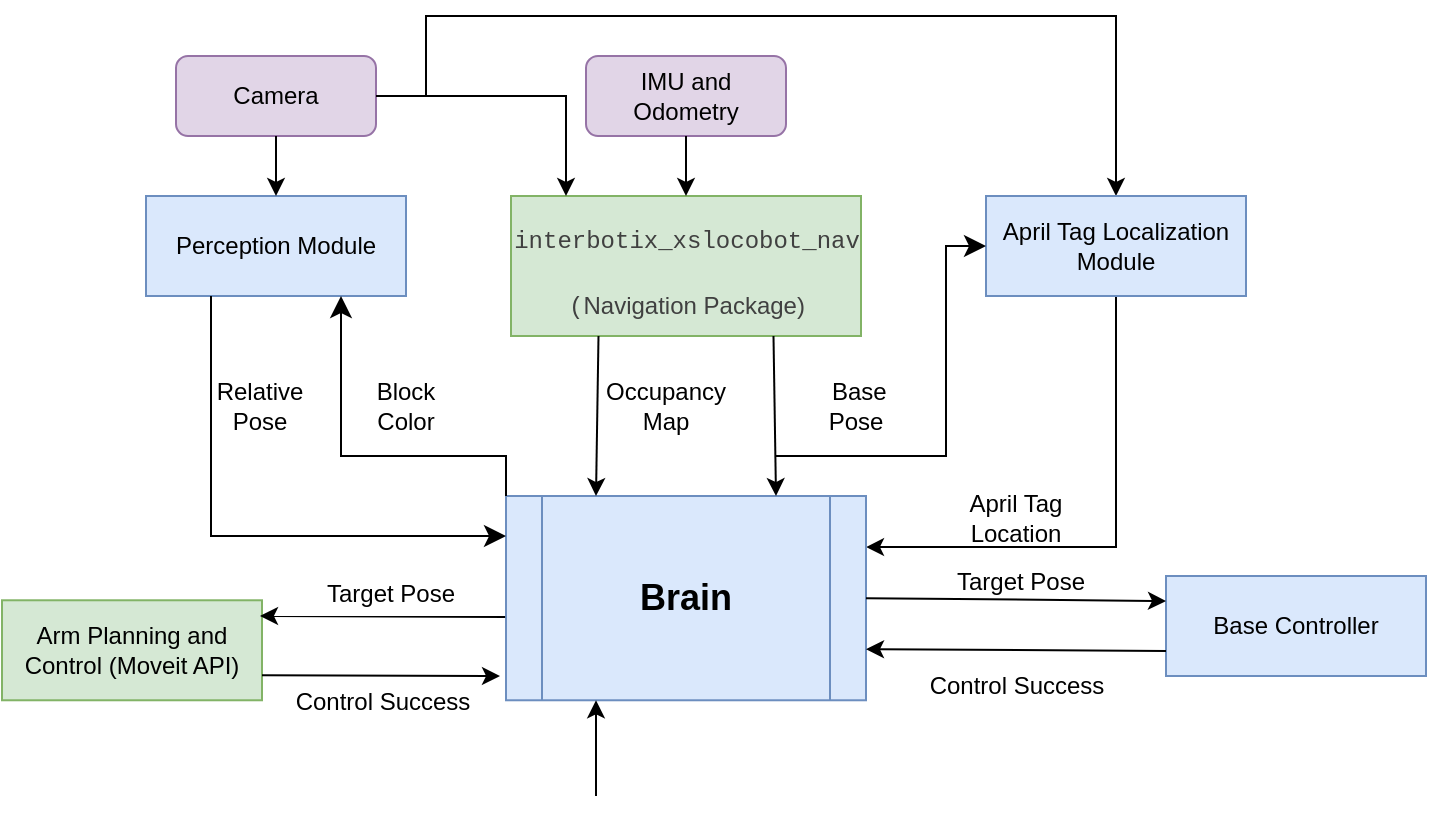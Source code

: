 <mxfile version="23.1.6" type="github">
  <diagram name="Page-1" id="46Z5bhGNHUr1S8s_8vQ9">
    <mxGraphModel dx="795" dy="465" grid="1" gridSize="10" guides="1" tooltips="1" connect="1" arrows="1" fold="1" page="1" pageScale="1" pageWidth="850" pageHeight="1100" math="0" shadow="0">
      <root>
        <mxCell id="0" />
        <mxCell id="1" parent="0" />
        <mxCell id="Oh1XiBFId6qo2hWSy4nC-16" style="edgeStyle=orthogonalEdgeStyle;rounded=0;orthogonalLoop=1;jettySize=auto;html=1;exitX=1;exitY=0.5;exitDx=0;exitDy=0;entryX=0.5;entryY=0;entryDx=0;entryDy=0;" edge="1" parent="1" source="Oh1XiBFId6qo2hWSy4nC-1" target="Oh1XiBFId6qo2hWSy4nC-12">
          <mxGeometry relative="1" as="geometry">
            <Array as="points">
              <mxPoint x="310" y="140" />
              <mxPoint x="310" y="100" />
              <mxPoint x="655" y="100" />
            </Array>
          </mxGeometry>
        </mxCell>
        <mxCell id="Oh1XiBFId6qo2hWSy4nC-1" value="Camera" style="rounded=1;whiteSpace=wrap;html=1;fillColor=#e1d5e7;strokeColor=#9673a6;" vertex="1" parent="1">
          <mxGeometry x="185" y="120" width="100" height="40" as="geometry" />
        </mxCell>
        <mxCell id="Oh1XiBFId6qo2hWSy4nC-2" value="IMU and Odometry" style="rounded=1;whiteSpace=wrap;html=1;fillColor=#e1d5e7;strokeColor=#9673a6;" vertex="1" parent="1">
          <mxGeometry x="390" y="120" width="100" height="40" as="geometry" />
        </mxCell>
        <mxCell id="Oh1XiBFId6qo2hWSy4nC-4" value="Perception Module" style="rounded=0;whiteSpace=wrap;html=1;fillColor=#dae8fc;strokeColor=#6c8ebf;" vertex="1" parent="1">
          <mxGeometry x="170" y="190" width="130" height="50" as="geometry" />
        </mxCell>
        <mxCell id="Oh1XiBFId6qo2hWSy4nC-6" value="&lt;pre style=&quot;box-sizing: border-box; line-height: 1.4; font-family: SFMono-Regular, Menlo, Monaco, Consolas, &amp;quot;Liberation Mono&amp;quot;, &amp;quot;Courier New&amp;quot;, Courier, monospace; margin-top: 0px; margin-bottom: 0px; padding: 12px; overflow: auto; color: rgb(64, 64, 64);&quot; id=&quot;codecell0&quot;&gt;interbotix_xslocobot_nav&lt;/pre&gt;&lt;pre style=&quot;box-sizing: border-box; line-height: 0%; font-family: SFMono-Regular, Menlo, Monaco, Consolas, &amp;quot;Liberation Mono&amp;quot;, &amp;quot;Courier New&amp;quot;, Courier, monospace; margin-top: 0px; margin-bottom: 0px; padding: 12px; overflow: auto; color: rgb(64, 64, 64);&quot; id=&quot;codecell0&quot;&gt;(&lt;font style=&quot;background-color: initial; white-space: normal;&quot; face=&quot;Helvetica&quot;&gt;Navigation Package)&lt;/font&gt;&lt;/pre&gt;" style="rounded=0;whiteSpace=wrap;html=1;align=center;fillColor=#d5e8d4;strokeColor=#82b366;" vertex="1" parent="1">
          <mxGeometry x="352.5" y="190" width="175" height="70" as="geometry" />
        </mxCell>
        <mxCell id="Oh1XiBFId6qo2hWSy4nC-7" value="" style="endArrow=classic;html=1;rounded=0;exitX=1;exitY=0.5;exitDx=0;exitDy=0;" edge="1" parent="1" source="Oh1XiBFId6qo2hWSy4nC-1">
          <mxGeometry width="50" height="50" relative="1" as="geometry">
            <mxPoint x="400" y="320" as="sourcePoint" />
            <mxPoint x="380" y="190" as="targetPoint" />
            <Array as="points">
              <mxPoint x="380" y="140" />
            </Array>
          </mxGeometry>
        </mxCell>
        <mxCell id="Oh1XiBFId6qo2hWSy4nC-8" value="" style="endArrow=classic;html=1;rounded=0;exitX=0.5;exitY=1;exitDx=0;exitDy=0;" edge="1" parent="1" source="Oh1XiBFId6qo2hWSy4nC-2">
          <mxGeometry width="50" height="50" relative="1" as="geometry">
            <mxPoint x="400" y="320" as="sourcePoint" />
            <mxPoint x="440" y="190" as="targetPoint" />
          </mxGeometry>
        </mxCell>
        <mxCell id="Oh1XiBFId6qo2hWSy4nC-9" value="" style="endArrow=classic;html=1;rounded=0;exitX=0.5;exitY=1;exitDx=0;exitDy=0;" edge="1" parent="1" source="Oh1XiBFId6qo2hWSy4nC-1" target="Oh1XiBFId6qo2hWSy4nC-4">
          <mxGeometry width="50" height="50" relative="1" as="geometry">
            <mxPoint x="400" y="320" as="sourcePoint" />
            <mxPoint x="450" y="270" as="targetPoint" />
          </mxGeometry>
        </mxCell>
        <mxCell id="Oh1XiBFId6qo2hWSy4nC-30" style="edgeStyle=orthogonalEdgeStyle;rounded=0;orthogonalLoop=1;jettySize=auto;html=1;exitX=0.5;exitY=1;exitDx=0;exitDy=0;entryX=1;entryY=0.25;entryDx=0;entryDy=0;" edge="1" parent="1" source="Oh1XiBFId6qo2hWSy4nC-12" target="Oh1XiBFId6qo2hWSy4nC-11">
          <mxGeometry relative="1" as="geometry">
            <mxPoint x="640" y="430" as="targetPoint" />
          </mxGeometry>
        </mxCell>
        <mxCell id="Oh1XiBFId6qo2hWSy4nC-11" value="&lt;span style=&quot;font-size: 18px;&quot;&gt;&lt;b&gt;Brain&lt;/b&gt;&lt;/span&gt;" style="shape=process;whiteSpace=wrap;html=1;backgroundOutline=1;fillColor=#dae8fc;strokeColor=#6c8ebf;" vertex="1" parent="1">
          <mxGeometry x="350" y="340" width="180" height="102.14" as="geometry" />
        </mxCell>
        <mxCell id="Oh1XiBFId6qo2hWSy4nC-12" value="April Tag Localization Module" style="rounded=0;whiteSpace=wrap;html=1;fillColor=#dae8fc;strokeColor=#6c8ebf;" vertex="1" parent="1">
          <mxGeometry x="590" y="190" width="130" height="50" as="geometry" />
        </mxCell>
        <mxCell id="Oh1XiBFId6qo2hWSy4nC-17" value="" style="endArrow=classic;html=1;rounded=0;exitX=0.25;exitY=1;exitDx=0;exitDy=0;entryX=0.25;entryY=0;entryDx=0;entryDy=0;" edge="1" parent="1" source="Oh1XiBFId6qo2hWSy4nC-6" target="Oh1XiBFId6qo2hWSy4nC-11">
          <mxGeometry width="50" height="50" relative="1" as="geometry">
            <mxPoint x="400" y="310" as="sourcePoint" />
            <mxPoint x="450" y="260" as="targetPoint" />
          </mxGeometry>
        </mxCell>
        <mxCell id="Oh1XiBFId6qo2hWSy4nC-18" value="" style="endArrow=classic;html=1;rounded=0;entryX=0.75;entryY=0;entryDx=0;entryDy=0;exitX=0.75;exitY=1;exitDx=0;exitDy=0;" edge="1" parent="1" source="Oh1XiBFId6qo2hWSy4nC-6" target="Oh1XiBFId6qo2hWSy4nC-11">
          <mxGeometry width="50" height="50" relative="1" as="geometry">
            <mxPoint x="480" y="270" as="sourcePoint" />
            <mxPoint x="482" y="340" as="targetPoint" />
          </mxGeometry>
        </mxCell>
        <mxCell id="Oh1XiBFId6qo2hWSy4nC-20" value="Occupancy Map" style="text;html=1;align=center;verticalAlign=middle;whiteSpace=wrap;rounded=0;" vertex="1" parent="1">
          <mxGeometry x="400" y="280" width="60" height="30" as="geometry" />
        </mxCell>
        <mxCell id="Oh1XiBFId6qo2hWSy4nC-21" value="&amp;nbsp;Base &lt;br&gt;Pose" style="text;html=1;align=center;verticalAlign=middle;whiteSpace=wrap;rounded=0;" vertex="1" parent="1">
          <mxGeometry x="490" y="280" width="70" height="30" as="geometry" />
        </mxCell>
        <mxCell id="Oh1XiBFId6qo2hWSy4nC-22" value="" style="edgeStyle=elbowEdgeStyle;elbow=horizontal;endArrow=classic;html=1;curved=0;rounded=0;endSize=8;startSize=8;entryX=0;entryY=0.5;entryDx=0;entryDy=0;exitX=-0.079;exitY=1.333;exitDx=0;exitDy=0;exitPerimeter=0;" edge="1" parent="1" source="Oh1XiBFId6qo2hWSy4nC-21" target="Oh1XiBFId6qo2hWSy4nC-12">
          <mxGeometry width="50" height="50" relative="1" as="geometry">
            <mxPoint x="490" y="330" as="sourcePoint" />
            <mxPoint x="450" y="260" as="targetPoint" />
            <Array as="points">
              <mxPoint x="570" y="270" />
            </Array>
          </mxGeometry>
        </mxCell>
        <mxCell id="Oh1XiBFId6qo2hWSy4nC-24" value="Arm Planning and Control (Moveit API)" style="rounded=0;whiteSpace=wrap;html=1;fillColor=#d5e8d4;strokeColor=#82b366;" vertex="1" parent="1">
          <mxGeometry x="98" y="392.14" width="130" height="50" as="geometry" />
        </mxCell>
        <mxCell id="Oh1XiBFId6qo2hWSy4nC-25" value="" style="endArrow=classic;html=1;rounded=0;exitX=-0.019;exitY=0.592;exitDx=0;exitDy=0;entryX=1;entryY=0.5;entryDx=0;entryDy=0;exitPerimeter=0;" edge="1" parent="1">
          <mxGeometry width="50" height="50" relative="1" as="geometry">
            <mxPoint x="349.58" y="400.467" as="sourcePoint" />
            <mxPoint x="227" y="400" as="targetPoint" />
            <Array as="points">
              <mxPoint x="233" y="400" />
            </Array>
          </mxGeometry>
        </mxCell>
        <mxCell id="Oh1XiBFId6qo2hWSy4nC-28" value="" style="endArrow=classic;html=1;rounded=0;entryX=0.25;entryY=1;entryDx=0;entryDy=0;" edge="1" parent="1" target="Oh1XiBFId6qo2hWSy4nC-11">
          <mxGeometry width="50" height="50" relative="1" as="geometry">
            <mxPoint x="395" y="490" as="sourcePoint" />
            <mxPoint x="402.5" y="460" as="targetPoint" />
          </mxGeometry>
        </mxCell>
        <mxCell id="Oh1XiBFId6qo2hWSy4nC-31" value="April Tag Location" style="text;html=1;align=center;verticalAlign=middle;whiteSpace=wrap;rounded=0;" vertex="1" parent="1">
          <mxGeometry x="570" y="336.07" width="70" height="30" as="geometry" />
        </mxCell>
        <mxCell id="Oh1XiBFId6qo2hWSy4nC-32" value="" style="edgeStyle=elbowEdgeStyle;elbow=vertical;endArrow=classic;html=1;curved=0;rounded=0;endSize=8;startSize=8;exitX=0;exitY=0;exitDx=0;exitDy=0;entryX=0.75;entryY=1;entryDx=0;entryDy=0;" edge="1" parent="1" source="Oh1XiBFId6qo2hWSy4nC-11" target="Oh1XiBFId6qo2hWSy4nC-4">
          <mxGeometry width="50" height="50" relative="1" as="geometry">
            <mxPoint x="400" y="320" as="sourcePoint" />
            <mxPoint x="450" y="270" as="targetPoint" />
            <Array as="points">
              <mxPoint x="300" y="320" />
            </Array>
          </mxGeometry>
        </mxCell>
        <mxCell id="Oh1XiBFId6qo2hWSy4nC-34" value="" style="edgeStyle=elbowEdgeStyle;elbow=vertical;endArrow=classic;html=1;curved=0;rounded=0;endSize=8;startSize=8;exitX=0.25;exitY=1;exitDx=0;exitDy=0;" edge="1" parent="1" source="Oh1XiBFId6qo2hWSy4nC-4" target="Oh1XiBFId6qo2hWSy4nC-11">
          <mxGeometry width="50" height="50" relative="1" as="geometry">
            <mxPoint x="360" y="376" as="sourcePoint" />
            <mxPoint x="278" y="250" as="targetPoint" />
            <Array as="points">
              <mxPoint x="203" y="360" />
            </Array>
          </mxGeometry>
        </mxCell>
        <mxCell id="Oh1XiBFId6qo2hWSy4nC-35" value="Relative Pose" style="text;html=1;align=center;verticalAlign=middle;whiteSpace=wrap;rounded=0;" vertex="1" parent="1">
          <mxGeometry x="197" y="280" width="60" height="30" as="geometry" />
        </mxCell>
        <mxCell id="Oh1XiBFId6qo2hWSy4nC-37" value="Block Color" style="text;html=1;align=center;verticalAlign=middle;whiteSpace=wrap;rounded=0;" vertex="1" parent="1">
          <mxGeometry x="270" y="280" width="60" height="30" as="geometry" />
        </mxCell>
        <mxCell id="Oh1XiBFId6qo2hWSy4nC-38" value="Base Controller" style="rounded=0;whiteSpace=wrap;html=1;fillColor=#dae8fc;strokeColor=#6c8ebf;" vertex="1" parent="1">
          <mxGeometry x="680" y="380" width="130" height="50" as="geometry" />
        </mxCell>
        <mxCell id="Oh1XiBFId6qo2hWSy4nC-39" value="" style="endArrow=classic;html=1;rounded=0;entryX=0;entryY=0.25;entryDx=0;entryDy=0;exitX=1;exitY=0.5;exitDx=0;exitDy=0;" edge="1" parent="1" source="Oh1XiBFId6qo2hWSy4nC-11" target="Oh1XiBFId6qo2hWSy4nC-38">
          <mxGeometry width="50" height="50" relative="1" as="geometry">
            <mxPoint x="400" y="320" as="sourcePoint" />
            <mxPoint x="450" y="270" as="targetPoint" />
          </mxGeometry>
        </mxCell>
        <mxCell id="Oh1XiBFId6qo2hWSy4nC-40" value="" style="endArrow=classic;html=1;rounded=0;entryX=1;entryY=0.75;entryDx=0;entryDy=0;exitX=0;exitY=0.75;exitDx=0;exitDy=0;" edge="1" parent="1" source="Oh1XiBFId6qo2hWSy4nC-38" target="Oh1XiBFId6qo2hWSy4nC-11">
          <mxGeometry width="50" height="50" relative="1" as="geometry">
            <mxPoint x="540" y="401" as="sourcePoint" />
            <mxPoint x="660" y="402" as="targetPoint" />
          </mxGeometry>
        </mxCell>
        <mxCell id="Oh1XiBFId6qo2hWSy4nC-42" value="Control Success" style="text;html=1;align=center;verticalAlign=middle;whiteSpace=wrap;rounded=0;" vertex="1" parent="1">
          <mxGeometry x="231" y="428.14" width="115" height="30" as="geometry" />
        </mxCell>
        <mxCell id="Oh1XiBFId6qo2hWSy4nC-45" value="Target Pose" style="text;html=1;align=center;verticalAlign=middle;whiteSpace=wrap;rounded=0;" vertex="1" parent="1">
          <mxGeometry x="235" y="374.14" width="115" height="30" as="geometry" />
        </mxCell>
        <mxCell id="Oh1XiBFId6qo2hWSy4nC-47" value="" style="endArrow=classic;html=1;rounded=0;exitX=1;exitY=0.75;exitDx=0;exitDy=0;" edge="1" parent="1" source="Oh1XiBFId6qo2hWSy4nC-24">
          <mxGeometry width="50" height="50" relative="1" as="geometry">
            <mxPoint x="271" y="429.64" as="sourcePoint" />
            <mxPoint x="347" y="430" as="targetPoint" />
          </mxGeometry>
        </mxCell>
        <mxCell id="Oh1XiBFId6qo2hWSy4nC-48" value="Control Success" style="text;html=1;align=center;verticalAlign=middle;whiteSpace=wrap;rounded=0;" vertex="1" parent="1">
          <mxGeometry x="547.5" y="420" width="115" height="30" as="geometry" />
        </mxCell>
        <mxCell id="Oh1XiBFId6qo2hWSy4nC-49" value="Target Pose" style="text;html=1;align=center;verticalAlign=middle;whiteSpace=wrap;rounded=0;" vertex="1" parent="1">
          <mxGeometry x="550" y="368" width="115" height="30" as="geometry" />
        </mxCell>
      </root>
    </mxGraphModel>
  </diagram>
</mxfile>
